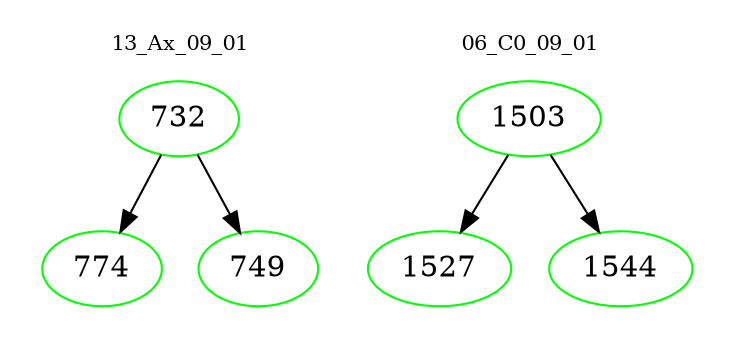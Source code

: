 digraph{
subgraph cluster_0 {
color = white
label = "13_Ax_09_01";
fontsize=10;
T0_732 [label="732", color="green"]
T0_732 -> T0_774 [color="black"]
T0_774 [label="774", color="green"]
T0_732 -> T0_749 [color="black"]
T0_749 [label="749", color="green"]
}
subgraph cluster_1 {
color = white
label = "06_C0_09_01";
fontsize=10;
T1_1503 [label="1503", color="green"]
T1_1503 -> T1_1527 [color="black"]
T1_1527 [label="1527", color="green"]
T1_1503 -> T1_1544 [color="black"]
T1_1544 [label="1544", color="green"]
}
}
